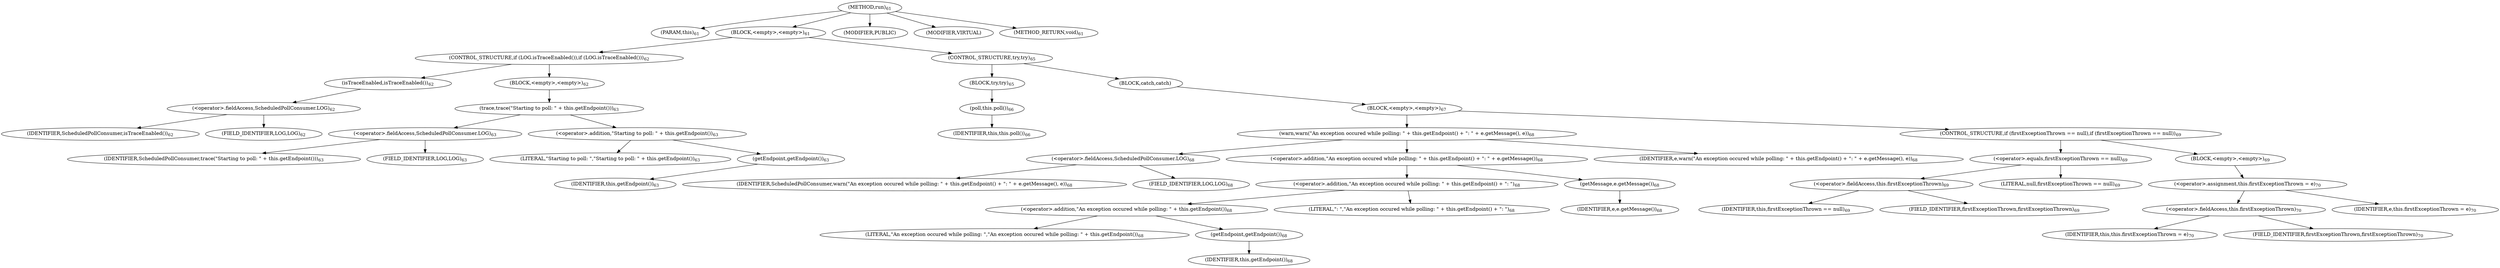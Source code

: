 digraph "run" {  
"119" [label = <(METHOD,run)<SUB>61</SUB>> ]
"9" [label = <(PARAM,this)<SUB>61</SUB>> ]
"120" [label = <(BLOCK,&lt;empty&gt;,&lt;empty&gt;)<SUB>61</SUB>> ]
"121" [label = <(CONTROL_STRUCTURE,if (LOG.isTraceEnabled()),if (LOG.isTraceEnabled()))<SUB>62</SUB>> ]
"122" [label = <(isTraceEnabled,isTraceEnabled())<SUB>62</SUB>> ]
"123" [label = <(&lt;operator&gt;.fieldAccess,ScheduledPollConsumer.LOG)<SUB>62</SUB>> ]
"124" [label = <(IDENTIFIER,ScheduledPollConsumer,isTraceEnabled())<SUB>62</SUB>> ]
"125" [label = <(FIELD_IDENTIFIER,LOG,LOG)<SUB>62</SUB>> ]
"126" [label = <(BLOCK,&lt;empty&gt;,&lt;empty&gt;)<SUB>62</SUB>> ]
"127" [label = <(trace,trace(&quot;Starting to poll: &quot; + this.getEndpoint()))<SUB>63</SUB>> ]
"128" [label = <(&lt;operator&gt;.fieldAccess,ScheduledPollConsumer.LOG)<SUB>63</SUB>> ]
"129" [label = <(IDENTIFIER,ScheduledPollConsumer,trace(&quot;Starting to poll: &quot; + this.getEndpoint()))<SUB>63</SUB>> ]
"130" [label = <(FIELD_IDENTIFIER,LOG,LOG)<SUB>63</SUB>> ]
"131" [label = <(&lt;operator&gt;.addition,&quot;Starting to poll: &quot; + this.getEndpoint())<SUB>63</SUB>> ]
"132" [label = <(LITERAL,&quot;Starting to poll: &quot;,&quot;Starting to poll: &quot; + this.getEndpoint())<SUB>63</SUB>> ]
"133" [label = <(getEndpoint,getEndpoint())<SUB>63</SUB>> ]
"8" [label = <(IDENTIFIER,this,getEndpoint())<SUB>63</SUB>> ]
"134" [label = <(CONTROL_STRUCTURE,try,try)<SUB>65</SUB>> ]
"135" [label = <(BLOCK,try,try)<SUB>65</SUB>> ]
"136" [label = <(poll,this.poll())<SUB>66</SUB>> ]
"10" [label = <(IDENTIFIER,this,this.poll())<SUB>66</SUB>> ]
"137" [label = <(BLOCK,catch,catch)> ]
"138" [label = <(BLOCK,&lt;empty&gt;,&lt;empty&gt;)<SUB>67</SUB>> ]
"139" [label = <(warn,warn(&quot;An exception occured while polling: &quot; + this.getEndpoint() + &quot;: &quot; + e.getMessage(), e))<SUB>68</SUB>> ]
"140" [label = <(&lt;operator&gt;.fieldAccess,ScheduledPollConsumer.LOG)<SUB>68</SUB>> ]
"141" [label = <(IDENTIFIER,ScheduledPollConsumer,warn(&quot;An exception occured while polling: &quot; + this.getEndpoint() + &quot;: &quot; + e.getMessage(), e))<SUB>68</SUB>> ]
"142" [label = <(FIELD_IDENTIFIER,LOG,LOG)<SUB>68</SUB>> ]
"143" [label = <(&lt;operator&gt;.addition,&quot;An exception occured while polling: &quot; + this.getEndpoint() + &quot;: &quot; + e.getMessage())<SUB>68</SUB>> ]
"144" [label = <(&lt;operator&gt;.addition,&quot;An exception occured while polling: &quot; + this.getEndpoint() + &quot;: &quot;)<SUB>68</SUB>> ]
"145" [label = <(&lt;operator&gt;.addition,&quot;An exception occured while polling: &quot; + this.getEndpoint())<SUB>68</SUB>> ]
"146" [label = <(LITERAL,&quot;An exception occured while polling: &quot;,&quot;An exception occured while polling: &quot; + this.getEndpoint())<SUB>68</SUB>> ]
"147" [label = <(getEndpoint,getEndpoint())<SUB>68</SUB>> ]
"11" [label = <(IDENTIFIER,this,getEndpoint())<SUB>68</SUB>> ]
"148" [label = <(LITERAL,&quot;: &quot;,&quot;An exception occured while polling: &quot; + this.getEndpoint() + &quot;: &quot;)<SUB>68</SUB>> ]
"149" [label = <(getMessage,e.getMessage())<SUB>68</SUB>> ]
"150" [label = <(IDENTIFIER,e,e.getMessage())<SUB>68</SUB>> ]
"151" [label = <(IDENTIFIER,e,warn(&quot;An exception occured while polling: &quot; + this.getEndpoint() + &quot;: &quot; + e.getMessage(), e))<SUB>68</SUB>> ]
"152" [label = <(CONTROL_STRUCTURE,if (firstExceptionThrown == null),if (firstExceptionThrown == null))<SUB>69</SUB>> ]
"153" [label = <(&lt;operator&gt;.equals,firstExceptionThrown == null)<SUB>69</SUB>> ]
"154" [label = <(&lt;operator&gt;.fieldAccess,this.firstExceptionThrown)<SUB>69</SUB>> ]
"155" [label = <(IDENTIFIER,this,firstExceptionThrown == null)<SUB>69</SUB>> ]
"156" [label = <(FIELD_IDENTIFIER,firstExceptionThrown,firstExceptionThrown)<SUB>69</SUB>> ]
"157" [label = <(LITERAL,null,firstExceptionThrown == null)<SUB>69</SUB>> ]
"158" [label = <(BLOCK,&lt;empty&gt;,&lt;empty&gt;)<SUB>69</SUB>> ]
"159" [label = <(&lt;operator&gt;.assignment,this.firstExceptionThrown = e)<SUB>70</SUB>> ]
"160" [label = <(&lt;operator&gt;.fieldAccess,this.firstExceptionThrown)<SUB>70</SUB>> ]
"161" [label = <(IDENTIFIER,this,this.firstExceptionThrown = e)<SUB>70</SUB>> ]
"162" [label = <(FIELD_IDENTIFIER,firstExceptionThrown,firstExceptionThrown)<SUB>70</SUB>> ]
"163" [label = <(IDENTIFIER,e,this.firstExceptionThrown = e)<SUB>70</SUB>> ]
"164" [label = <(MODIFIER,PUBLIC)> ]
"165" [label = <(MODIFIER,VIRTUAL)> ]
"166" [label = <(METHOD_RETURN,void)<SUB>61</SUB>> ]
  "119" -> "9" 
  "119" -> "120" 
  "119" -> "164" 
  "119" -> "165" 
  "119" -> "166" 
  "120" -> "121" 
  "120" -> "134" 
  "121" -> "122" 
  "121" -> "126" 
  "122" -> "123" 
  "123" -> "124" 
  "123" -> "125" 
  "126" -> "127" 
  "127" -> "128" 
  "127" -> "131" 
  "128" -> "129" 
  "128" -> "130" 
  "131" -> "132" 
  "131" -> "133" 
  "133" -> "8" 
  "134" -> "135" 
  "134" -> "137" 
  "135" -> "136" 
  "136" -> "10" 
  "137" -> "138" 
  "138" -> "139" 
  "138" -> "152" 
  "139" -> "140" 
  "139" -> "143" 
  "139" -> "151" 
  "140" -> "141" 
  "140" -> "142" 
  "143" -> "144" 
  "143" -> "149" 
  "144" -> "145" 
  "144" -> "148" 
  "145" -> "146" 
  "145" -> "147" 
  "147" -> "11" 
  "149" -> "150" 
  "152" -> "153" 
  "152" -> "158" 
  "153" -> "154" 
  "153" -> "157" 
  "154" -> "155" 
  "154" -> "156" 
  "158" -> "159" 
  "159" -> "160" 
  "159" -> "163" 
  "160" -> "161" 
  "160" -> "162" 
}
